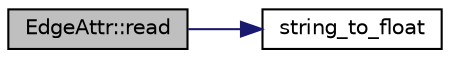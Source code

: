 digraph "EdgeAttr::read"
{
  edge [fontname="Helvetica",fontsize="10",labelfontname="Helvetica",labelfontsize="10"];
  node [fontname="Helvetica",fontsize="10",shape=record];
  rankdir="LR";
  Node2 [label="EdgeAttr::read",height=0.2,width=0.4,color="black", fillcolor="grey75", style="filled", fontcolor="black"];
  Node2 -> Node3 [color="midnightblue",fontsize="10",style="solid"];
  Node3 [label="string_to_float",height=0.2,width=0.4,color="black", fillcolor="white", style="filled",URL="$utils_8h.html#a944596b18449096185b36224e7320f5d"];
}
